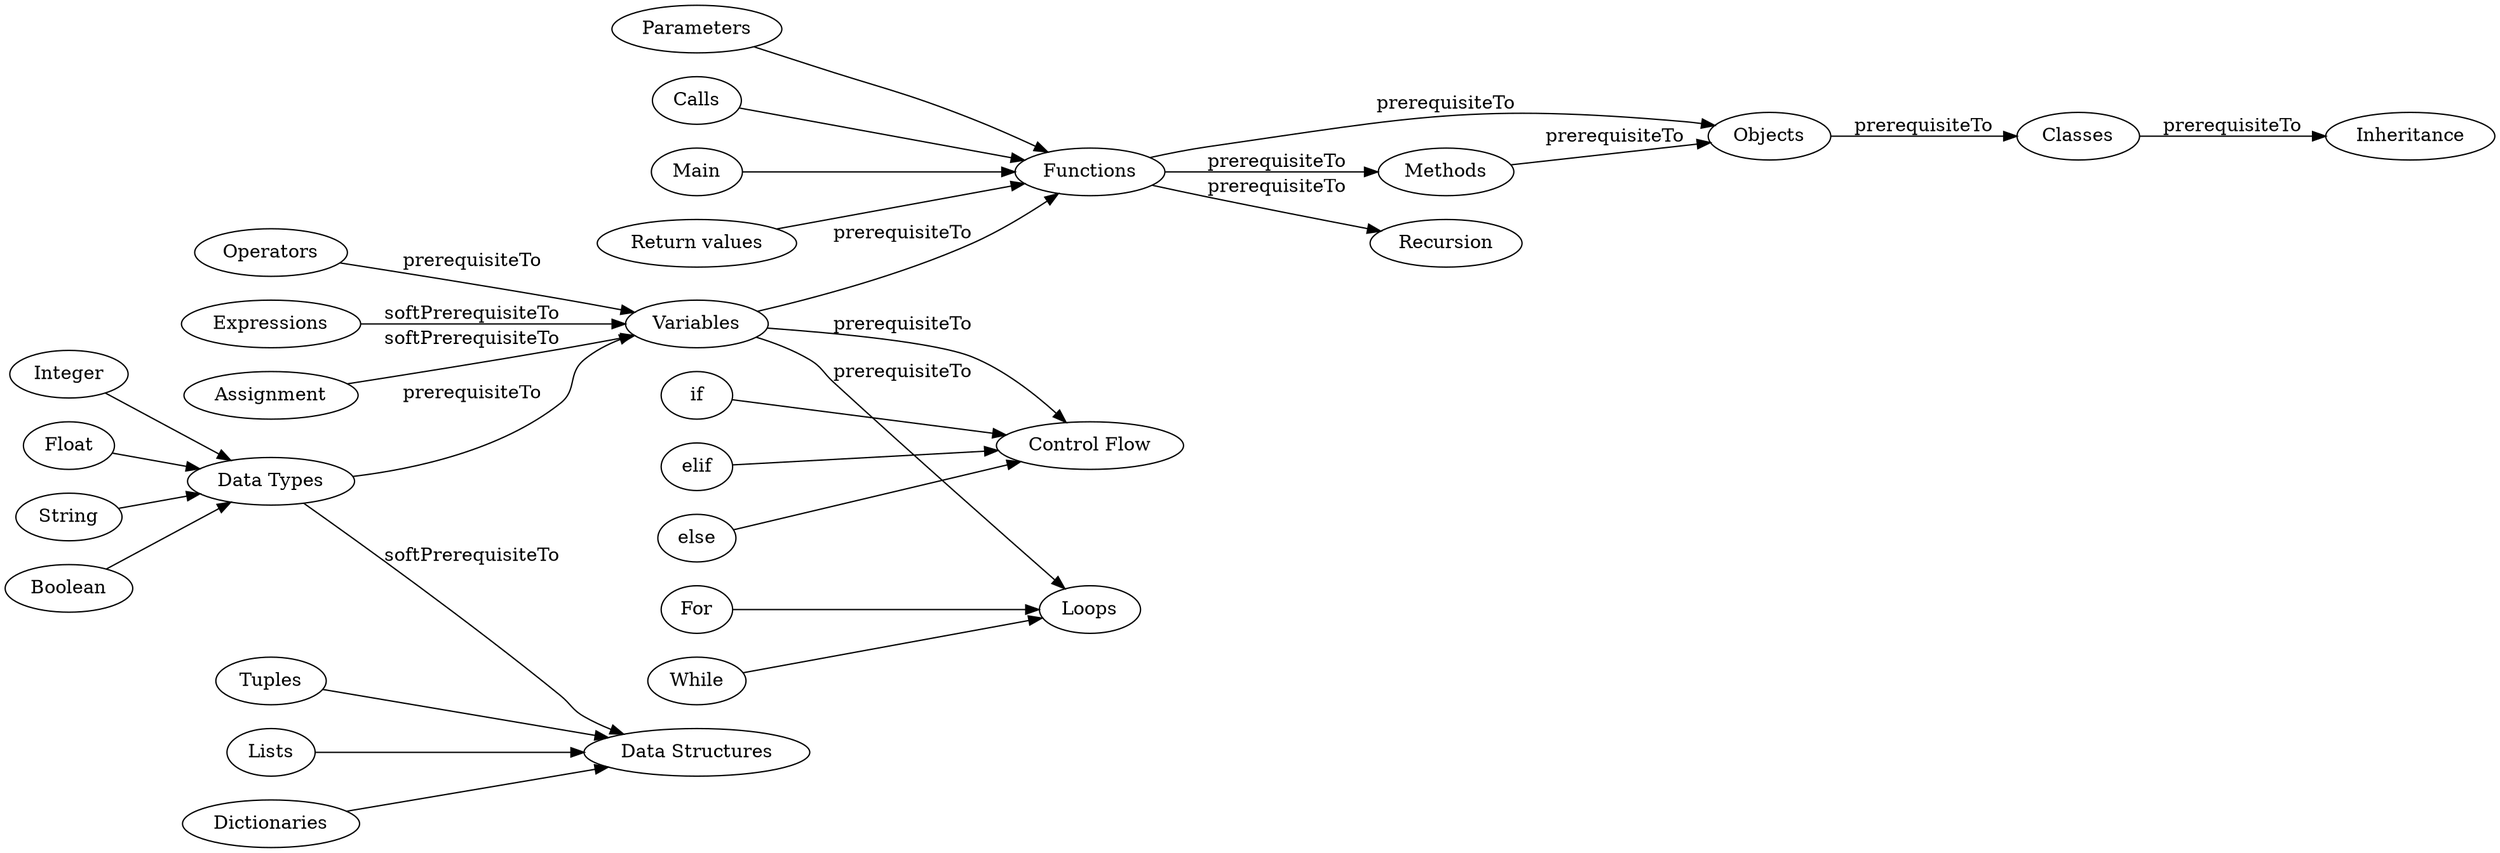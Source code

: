 digraph {
   rankdir=LR;

   # data types
   "Integer" -> "Data Types";
   "Float" -> "Data Types";
   "String" -> "Data Types";
   "Boolean" -> "Data Types";

   # nodes into variables
   "Data Types" -> "Variables" [ label="prerequisiteTo" ];
   "Operators" -> "Variables" [ label="prerequisiteTo" ];
   "Expressions" -> "Variables" [ label="softPrerequisiteTo" ];
   "Assignment" -> "Variables" [ label="softPrerequisiteTo" ];

   # nodes away from variables
   "Variables" -> "Functions" [ label="prerequisiteTo" ];
   "Variables" -> "Control Flow" [ label="prerequisiteTo" ];
   "Variables" -> "Loops" [ label="prerequisiteTo" ];
   
   # functions
   "Functions" -> "Objects" [ label="prerequisiteTo" ];
   "Functions" -> "Recursion" [ label="prerequisiteTo" ];
   "Functions" -> "Methods" [ label="prerequisiteTo" ];
   
   "Methods" -> "Objects" [ label="prerequisiteTo" ];

   # functions children
   "Return values" -> "Functions";
   "Parameters" -> "Functions";
   "Calls" -> "Functions";
   "Main" -> "Functions";

   # loops children
   "While" -> "Loops"
   "For" -> "Loops"

   # control flow children
   "if" -> "Control Flow"
   "elif" -> "Control Flow"
   "else" -> "Control Flow"

   # objects & classes
   "Objects" -> "Classes" [ label="prerequisiteTo" ];
   "Classes" -> "Inheritance" [ label="prerequisiteTo" ];
   
   # data structures
   "Lists" -> "Data Structures"
   "Dictionaries" -> "Data Structures"
   "Tuples" -> "Data Structures"

   "Data Types" -> "Data Structures" [ label="softPrerequisiteTo" ];
}
